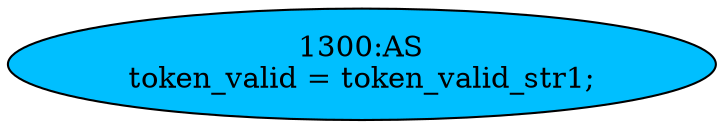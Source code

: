 strict digraph "" {
	node [label="\N"];
	"1300:AS"	 [ast="<pyverilog.vparser.ast.Assign object at 0x7f0647e576d0>",
		def_var="['token_valid']",
		fillcolor=deepskyblue,
		label="1300:AS
token_valid = token_valid_str1;",
		statements="[]",
		style=filled,
		typ=Assign,
		use_var="['token_valid_str1']"];
}
